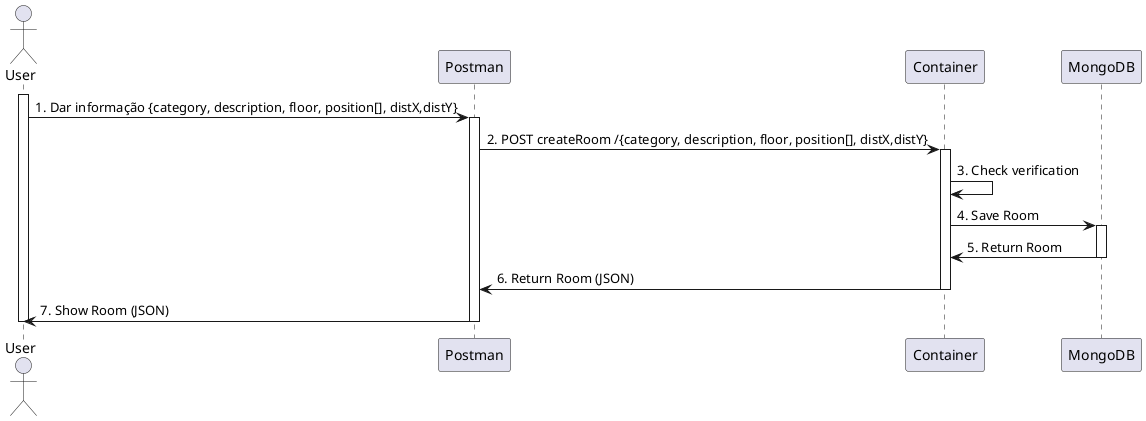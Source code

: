 @startuml
'http://plantuml.com/skinparam.html

actor User
participant Postman as "Postman"
participant System as "Container"
participant MongoDB as "MongoDB"

activate User
User -> Postman :1. Dar informação {category, description, floor, position[], distX,distY}
activate Postman
Postman -> System :2. POST createRoom /{category, description, floor, position[], distX,distY}
activate System
System -> System :3. Check verification

System -> MongoDB :4. Save Room
activate MongoDB
MongoDB -> System :5. Return Room
deactivate MongoDB
System -> Postman :6. Return Room (JSON)
deactivate System
Postman -> User :7. Show Room (JSON)
deactivate Postman
deactivate User


@enduml
```